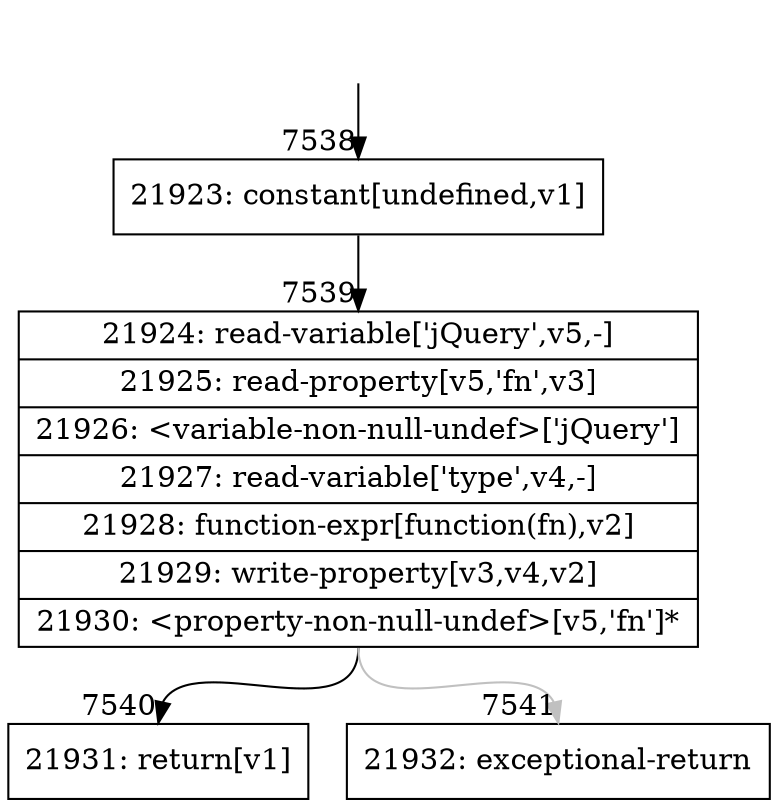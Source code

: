 digraph {
rankdir="TD"
BB_entry476[shape=none,label=""];
BB_entry476 -> BB7538 [tailport=s, headport=n, headlabel="    7538"]
BB7538 [shape=record label="{21923: constant[undefined,v1]}" ] 
BB7538 -> BB7539 [tailport=s, headport=n, headlabel="      7539"]
BB7539 [shape=record label="{21924: read-variable['jQuery',v5,-]|21925: read-property[v5,'fn',v3]|21926: \<variable-non-null-undef\>['jQuery']|21927: read-variable['type',v4,-]|21928: function-expr[function(fn),v2]|21929: write-property[v3,v4,v2]|21930: \<property-non-null-undef\>[v5,'fn']*}" ] 
BB7539 -> BB7540 [tailport=s, headport=n, headlabel="      7540"]
BB7539 -> BB7541 [tailport=s, headport=n, color=gray, headlabel="      7541"]
BB7540 [shape=record label="{21931: return[v1]}" ] 
BB7541 [shape=record label="{21932: exceptional-return}" ] 
}
